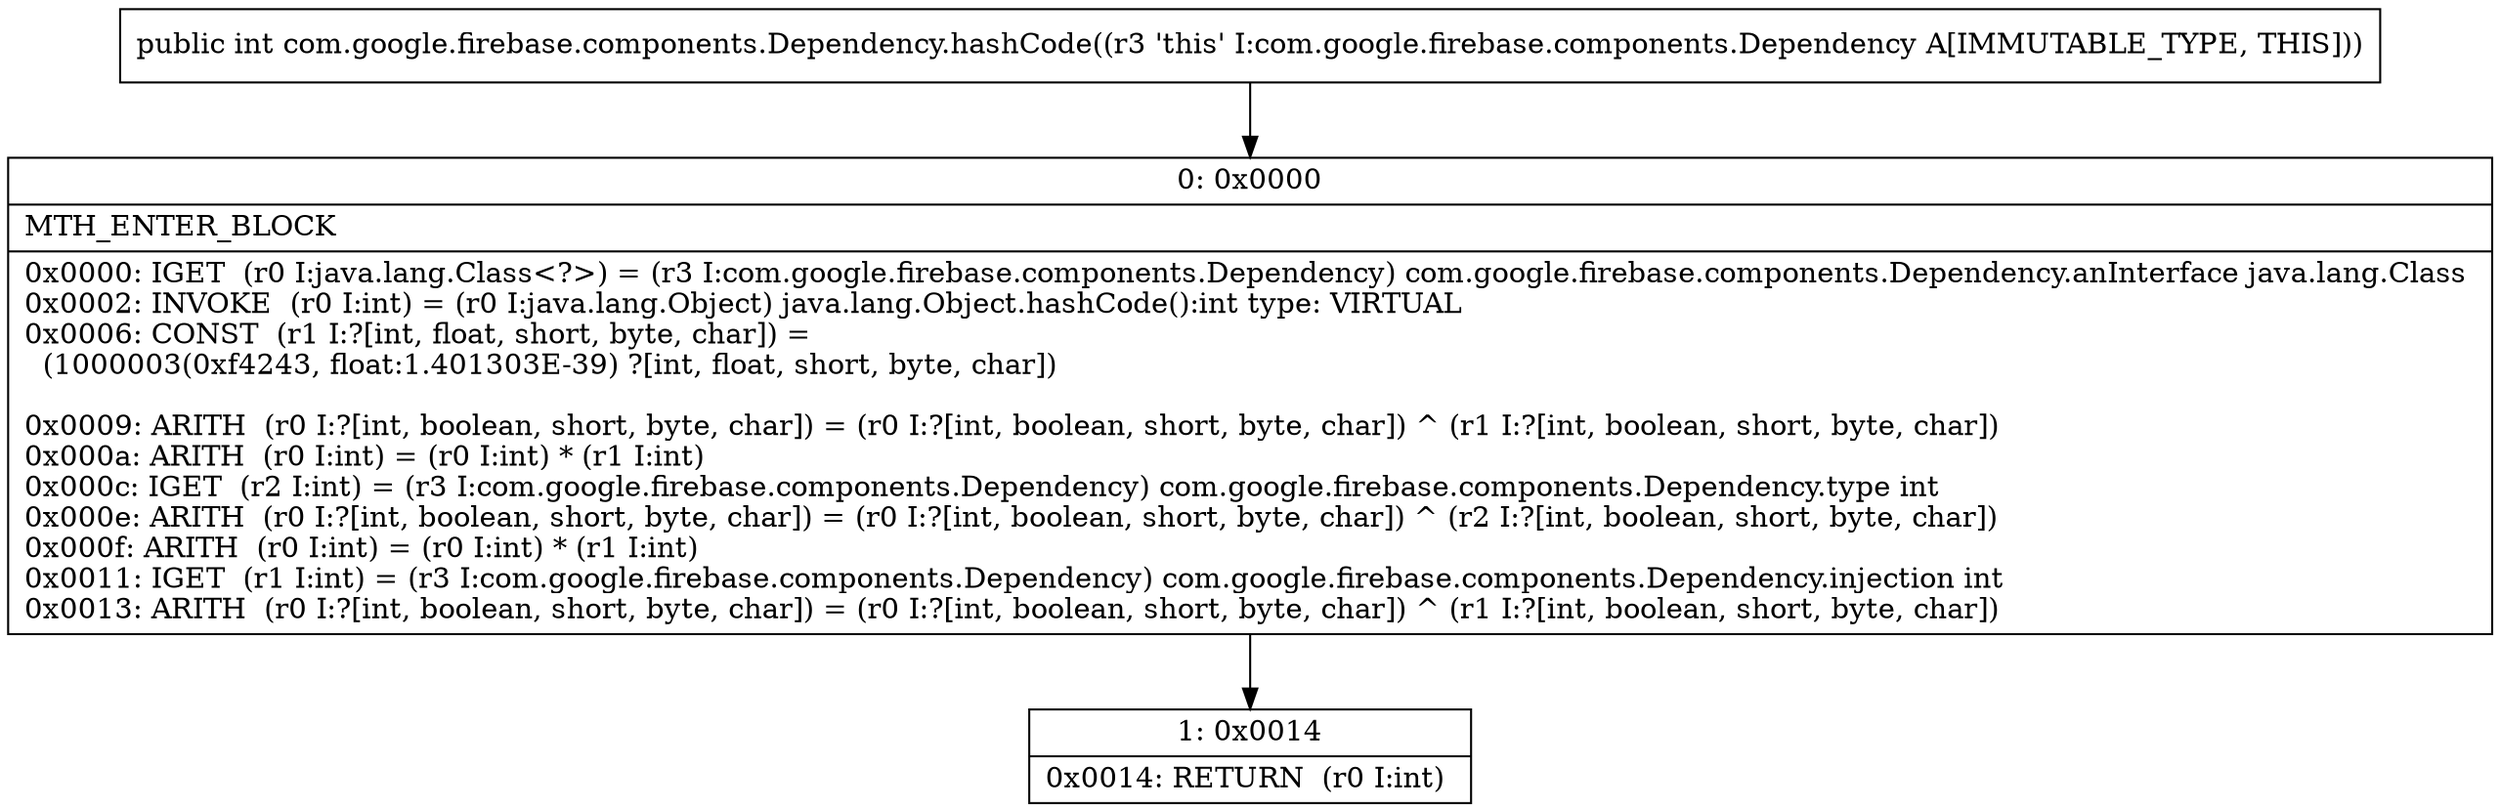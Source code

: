 digraph "CFG forcom.google.firebase.components.Dependency.hashCode()I" {
Node_0 [shape=record,label="{0\:\ 0x0000|MTH_ENTER_BLOCK\l|0x0000: IGET  (r0 I:java.lang.Class\<?\>) = (r3 I:com.google.firebase.components.Dependency) com.google.firebase.components.Dependency.anInterface java.lang.Class \l0x0002: INVOKE  (r0 I:int) = (r0 I:java.lang.Object) java.lang.Object.hashCode():int type: VIRTUAL \l0x0006: CONST  (r1 I:?[int, float, short, byte, char]) = \l  (1000003(0xf4243, float:1.401303E\-39) ?[int, float, short, byte, char])\l \l0x0009: ARITH  (r0 I:?[int, boolean, short, byte, char]) = (r0 I:?[int, boolean, short, byte, char]) ^ (r1 I:?[int, boolean, short, byte, char]) \l0x000a: ARITH  (r0 I:int) = (r0 I:int) * (r1 I:int) \l0x000c: IGET  (r2 I:int) = (r3 I:com.google.firebase.components.Dependency) com.google.firebase.components.Dependency.type int \l0x000e: ARITH  (r0 I:?[int, boolean, short, byte, char]) = (r0 I:?[int, boolean, short, byte, char]) ^ (r2 I:?[int, boolean, short, byte, char]) \l0x000f: ARITH  (r0 I:int) = (r0 I:int) * (r1 I:int) \l0x0011: IGET  (r1 I:int) = (r3 I:com.google.firebase.components.Dependency) com.google.firebase.components.Dependency.injection int \l0x0013: ARITH  (r0 I:?[int, boolean, short, byte, char]) = (r0 I:?[int, boolean, short, byte, char]) ^ (r1 I:?[int, boolean, short, byte, char]) \l}"];
Node_1 [shape=record,label="{1\:\ 0x0014|0x0014: RETURN  (r0 I:int) \l}"];
MethodNode[shape=record,label="{public int com.google.firebase.components.Dependency.hashCode((r3 'this' I:com.google.firebase.components.Dependency A[IMMUTABLE_TYPE, THIS])) }"];
MethodNode -> Node_0;
Node_0 -> Node_1;
}

